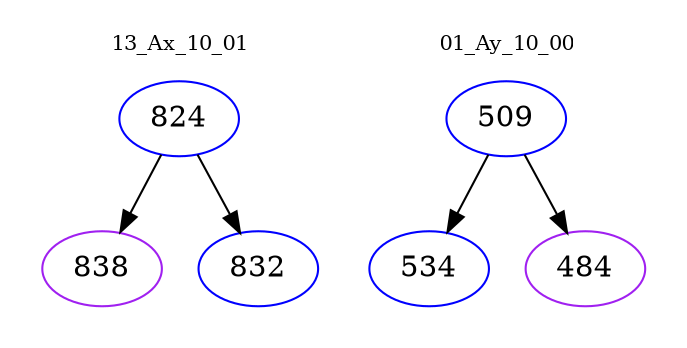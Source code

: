 digraph{
subgraph cluster_0 {
color = white
label = "13_Ax_10_01";
fontsize=10;
T0_824 [label="824", color="blue"]
T0_824 -> T0_838 [color="black"]
T0_838 [label="838", color="purple"]
T0_824 -> T0_832 [color="black"]
T0_832 [label="832", color="blue"]
}
subgraph cluster_1 {
color = white
label = "01_Ay_10_00";
fontsize=10;
T1_509 [label="509", color="blue"]
T1_509 -> T1_534 [color="black"]
T1_534 [label="534", color="blue"]
T1_509 -> T1_484 [color="black"]
T1_484 [label="484", color="purple"]
}
}
